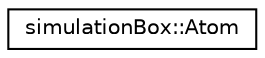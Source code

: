 digraph "Graphical Class Hierarchy"
{
 // LATEX_PDF_SIZE
  edge [fontname="Helvetica",fontsize="10",labelfontname="Helvetica",labelfontsize="10"];
  node [fontname="Helvetica",fontsize="10",shape=record];
  rankdir="LR";
  Node0 [label="simulationBox::Atom",height=0.2,width=0.4,color="black", fillcolor="white", style="filled",URL="$classsimulationBox_1_1Atom.html",tooltip="containing all information about an atom"];
}
